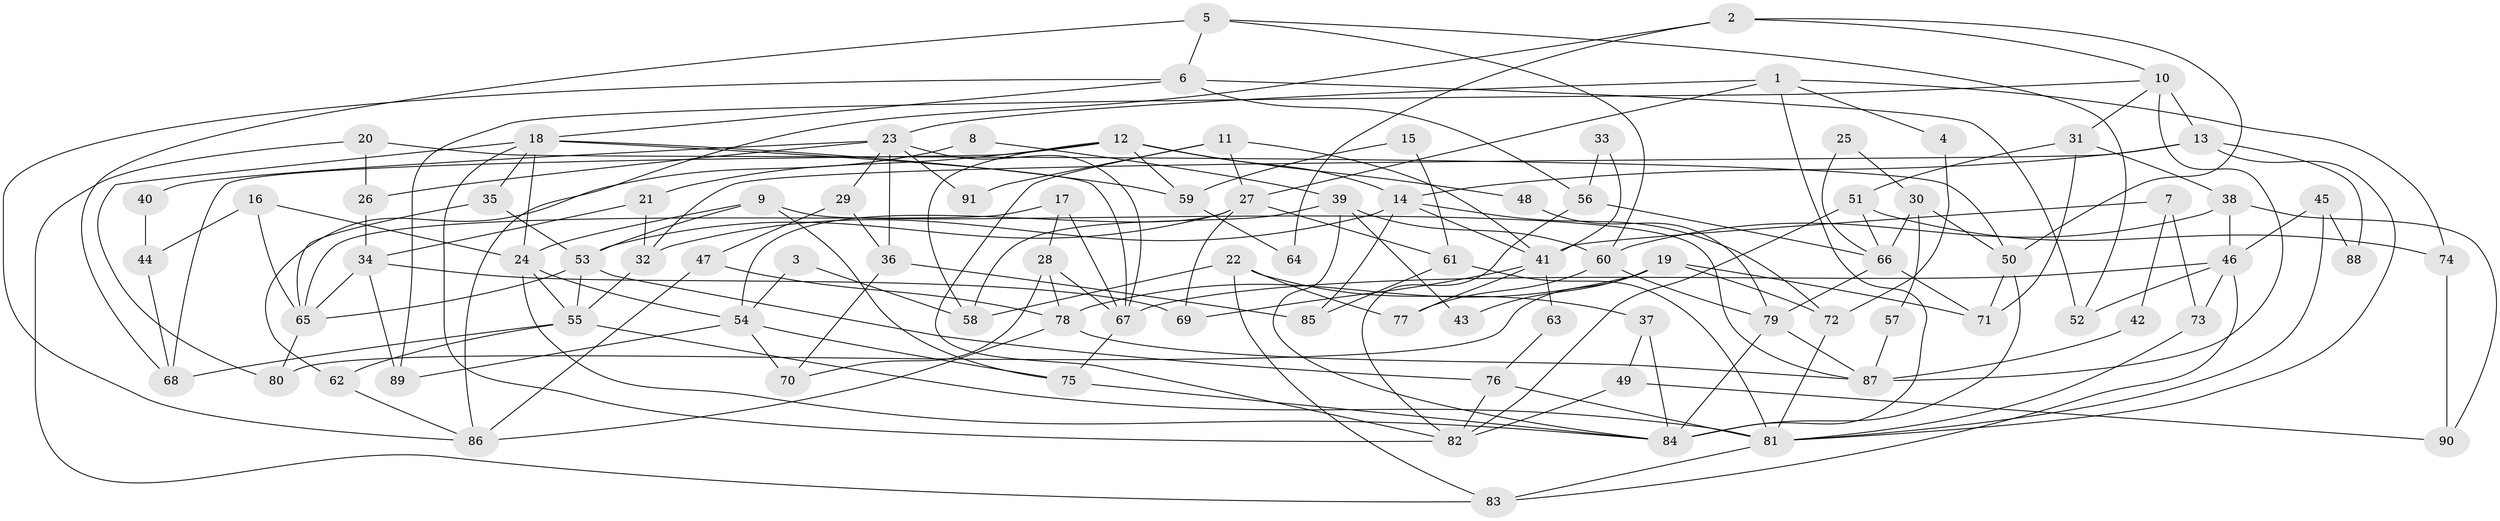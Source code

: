 // coarse degree distribution, {6: 0.12280701754385964, 4: 0.22807017543859648, 2: 0.15789473684210525, 8: 0.14035087719298245, 3: 0.12280701754385964, 7: 0.12280701754385964, 9: 0.017543859649122806, 5: 0.05263157894736842, 10: 0.03508771929824561}
// Generated by graph-tools (version 1.1) at 2025/41/03/06/25 10:41:54]
// undirected, 91 vertices, 182 edges
graph export_dot {
graph [start="1"]
  node [color=gray90,style=filled];
  1;
  2;
  3;
  4;
  5;
  6;
  7;
  8;
  9;
  10;
  11;
  12;
  13;
  14;
  15;
  16;
  17;
  18;
  19;
  20;
  21;
  22;
  23;
  24;
  25;
  26;
  27;
  28;
  29;
  30;
  31;
  32;
  33;
  34;
  35;
  36;
  37;
  38;
  39;
  40;
  41;
  42;
  43;
  44;
  45;
  46;
  47;
  48;
  49;
  50;
  51;
  52;
  53;
  54;
  55;
  56;
  57;
  58;
  59;
  60;
  61;
  62;
  63;
  64;
  65;
  66;
  67;
  68;
  69;
  70;
  71;
  72;
  73;
  74;
  75;
  76;
  77;
  78;
  79;
  80;
  81;
  82;
  83;
  84;
  85;
  86;
  87;
  88;
  89;
  90;
  91;
  1 -- 84;
  1 -- 23;
  1 -- 4;
  1 -- 27;
  1 -- 74;
  2 -- 10;
  2 -- 86;
  2 -- 50;
  2 -- 64;
  3 -- 58;
  3 -- 54;
  4 -- 72;
  5 -- 6;
  5 -- 60;
  5 -- 52;
  5 -- 68;
  6 -- 56;
  6 -- 18;
  6 -- 52;
  6 -- 86;
  7 -- 41;
  7 -- 73;
  7 -- 42;
  8 -- 62;
  8 -- 39;
  9 -- 75;
  9 -- 53;
  9 -- 24;
  9 -- 87;
  10 -- 87;
  10 -- 13;
  10 -- 31;
  10 -- 89;
  11 -- 27;
  11 -- 41;
  11 -- 82;
  11 -- 91;
  12 -- 14;
  12 -- 68;
  12 -- 21;
  12 -- 48;
  12 -- 58;
  12 -- 59;
  13 -- 14;
  13 -- 81;
  13 -- 32;
  13 -- 88;
  14 -- 32;
  14 -- 72;
  14 -- 41;
  14 -- 85;
  15 -- 61;
  15 -- 59;
  16 -- 24;
  16 -- 65;
  16 -- 44;
  17 -- 67;
  17 -- 65;
  17 -- 28;
  18 -- 24;
  18 -- 80;
  18 -- 35;
  18 -- 59;
  18 -- 67;
  18 -- 82;
  19 -- 78;
  19 -- 71;
  19 -- 43;
  19 -- 72;
  19 -- 80;
  20 -- 50;
  20 -- 26;
  20 -- 83;
  21 -- 34;
  21 -- 32;
  22 -- 37;
  22 -- 83;
  22 -- 58;
  22 -- 77;
  23 -- 36;
  23 -- 67;
  23 -- 26;
  23 -- 29;
  23 -- 40;
  23 -- 91;
  24 -- 55;
  24 -- 54;
  24 -- 84;
  25 -- 66;
  25 -- 30;
  26 -- 34;
  27 -- 54;
  27 -- 53;
  27 -- 61;
  27 -- 69;
  28 -- 70;
  28 -- 67;
  28 -- 78;
  29 -- 47;
  29 -- 36;
  30 -- 50;
  30 -- 66;
  30 -- 57;
  31 -- 51;
  31 -- 38;
  31 -- 71;
  32 -- 55;
  33 -- 56;
  33 -- 41;
  34 -- 65;
  34 -- 69;
  34 -- 89;
  35 -- 53;
  35 -- 65;
  36 -- 85;
  36 -- 70;
  37 -- 84;
  37 -- 49;
  38 -- 46;
  38 -- 60;
  38 -- 90;
  39 -- 58;
  39 -- 84;
  39 -- 43;
  39 -- 60;
  40 -- 44;
  41 -- 77;
  41 -- 63;
  41 -- 69;
  42 -- 87;
  44 -- 68;
  45 -- 46;
  45 -- 81;
  45 -- 88;
  46 -- 52;
  46 -- 67;
  46 -- 73;
  46 -- 83;
  47 -- 86;
  47 -- 78;
  48 -- 79;
  49 -- 82;
  49 -- 90;
  50 -- 84;
  50 -- 71;
  51 -- 66;
  51 -- 82;
  51 -- 74;
  53 -- 55;
  53 -- 65;
  53 -- 76;
  54 -- 89;
  54 -- 70;
  54 -- 75;
  55 -- 81;
  55 -- 62;
  55 -- 68;
  56 -- 82;
  56 -- 66;
  57 -- 87;
  59 -- 64;
  60 -- 77;
  60 -- 79;
  61 -- 81;
  61 -- 85;
  62 -- 86;
  63 -- 76;
  65 -- 80;
  66 -- 71;
  66 -- 79;
  67 -- 75;
  72 -- 81;
  73 -- 81;
  74 -- 90;
  75 -- 84;
  76 -- 82;
  76 -- 81;
  78 -- 87;
  78 -- 86;
  79 -- 84;
  79 -- 87;
  81 -- 83;
}

